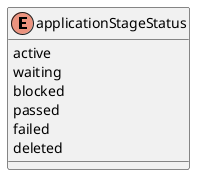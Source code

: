 @startuml "enum for applicationStage status"
    enum applicationStageStatus {
        active
        waiting
        blocked
        passed
        failed
        deleted
    }
@enduml